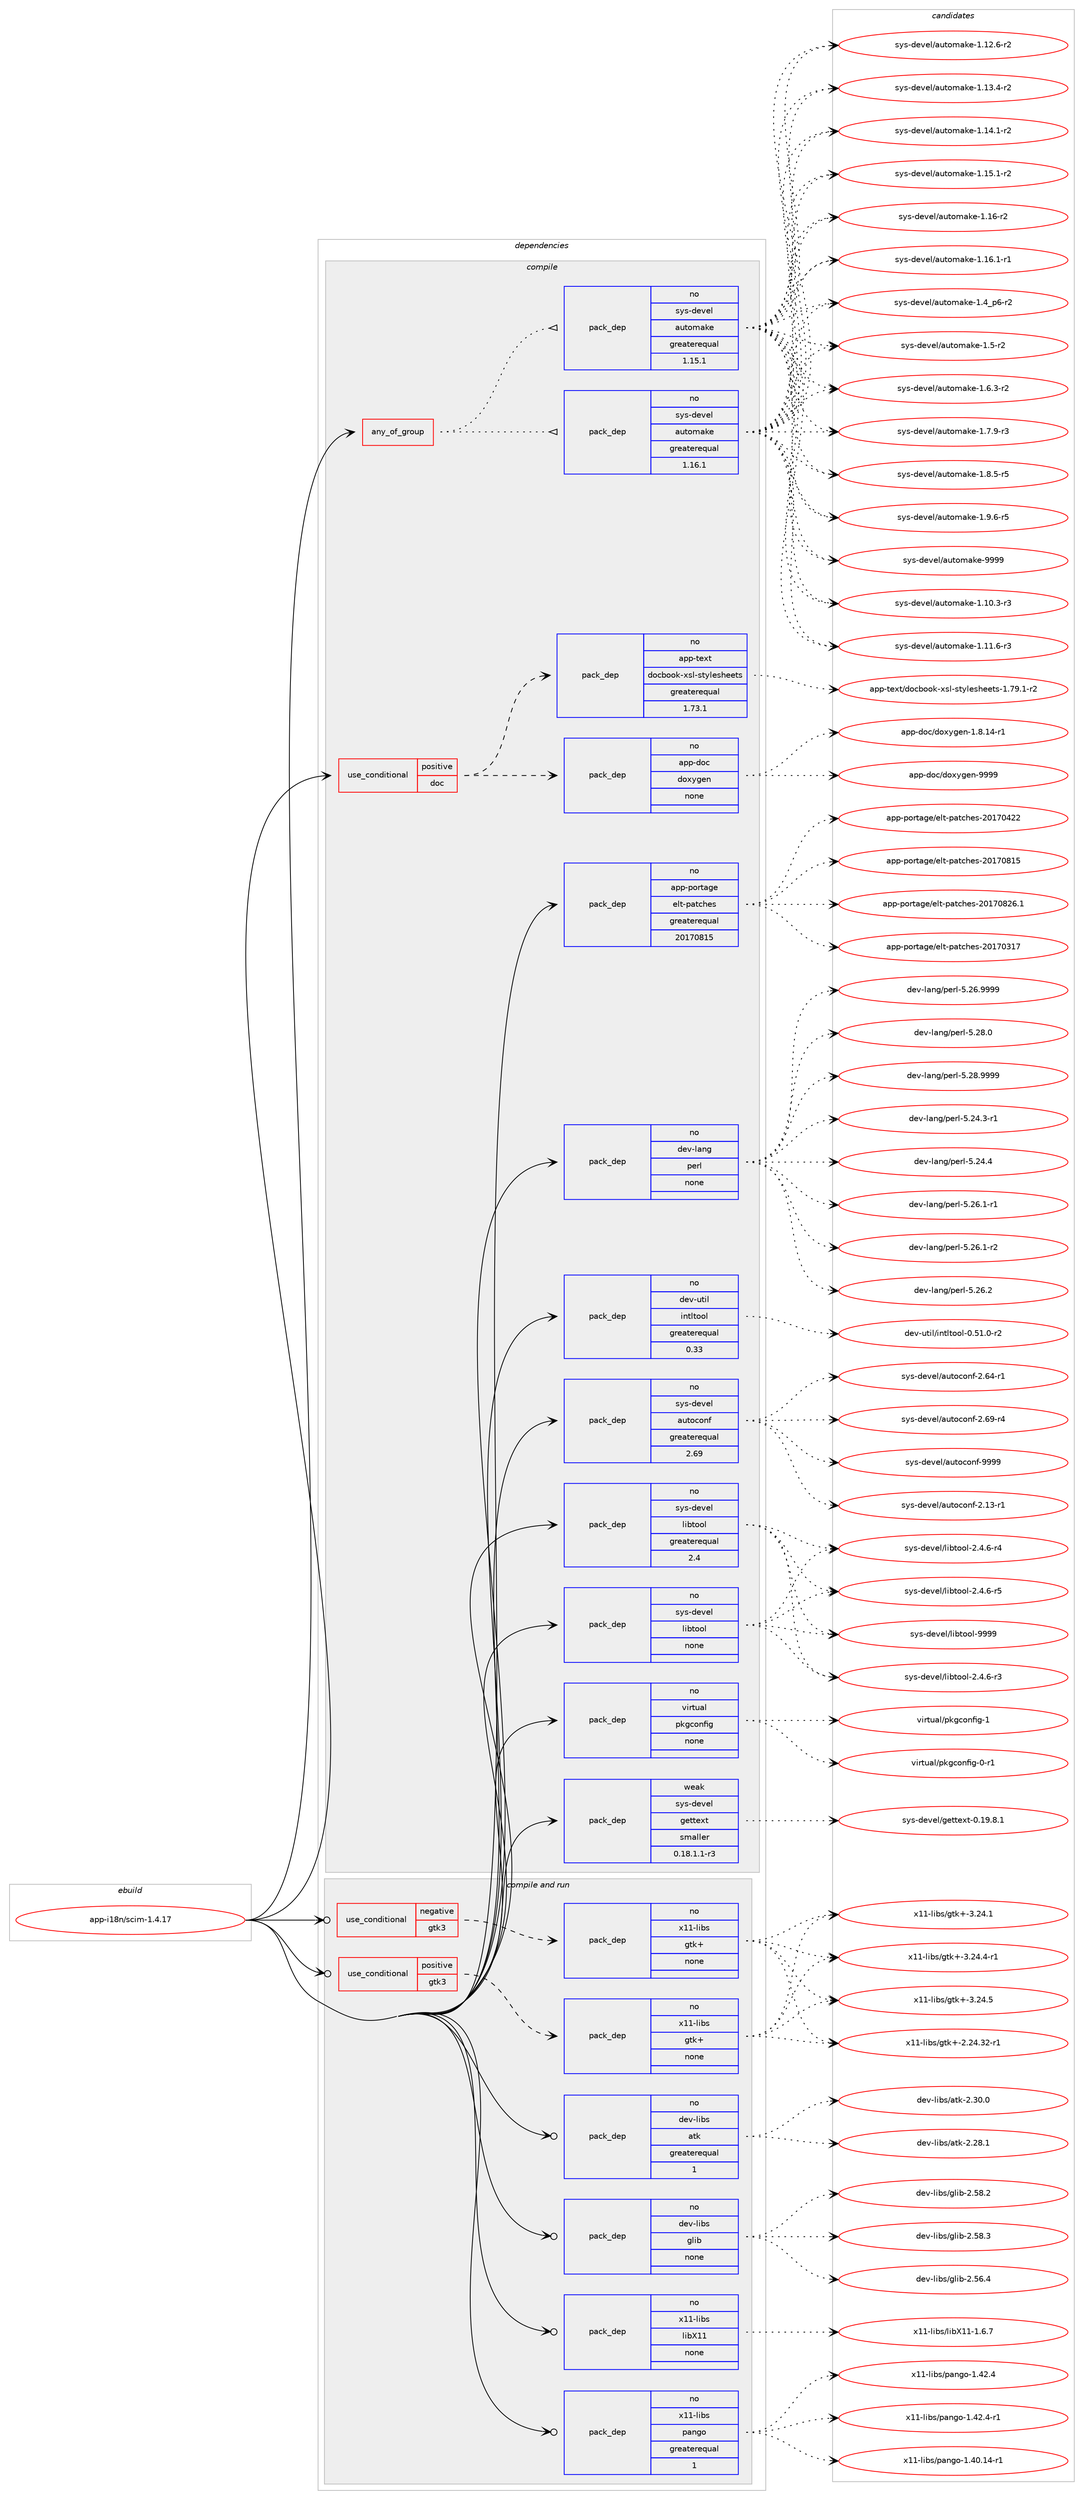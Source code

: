 digraph prolog {

# *************
# Graph options
# *************

newrank=true;
concentrate=true;
compound=true;
graph [rankdir=LR,fontname=Helvetica,fontsize=10,ranksep=1.5];#, ranksep=2.5, nodesep=0.2];
edge  [arrowhead=vee];
node  [fontname=Helvetica,fontsize=10];

# **********
# The ebuild
# **********

subgraph cluster_leftcol {
color=gray;
rank=same;
label=<<i>ebuild</i>>;
id [label="app-i18n/scim-1.4.17", color=red, width=4, href="../app-i18n/scim-1.4.17.svg"];
}

# ****************
# The dependencies
# ****************

subgraph cluster_midcol {
color=gray;
label=<<i>dependencies</i>>;
subgraph cluster_compile {
fillcolor="#eeeeee";
style=filled;
label=<<i>compile</i>>;
subgraph any19595 {
dependency1295898 [label=<<TABLE BORDER="0" CELLBORDER="1" CELLSPACING="0" CELLPADDING="4"><TR><TD CELLPADDING="10">any_of_group</TD></TR></TABLE>>, shape=none, color=red];subgraph pack923039 {
dependency1295899 [label=<<TABLE BORDER="0" CELLBORDER="1" CELLSPACING="0" CELLPADDING="4" WIDTH="220"><TR><TD ROWSPAN="6" CELLPADDING="30">pack_dep</TD></TR><TR><TD WIDTH="110">no</TD></TR><TR><TD>sys-devel</TD></TR><TR><TD>automake</TD></TR><TR><TD>greaterequal</TD></TR><TR><TD>1.16.1</TD></TR></TABLE>>, shape=none, color=blue];
}
dependency1295898:e -> dependency1295899:w [weight=20,style="dotted",arrowhead="oinv"];
subgraph pack923040 {
dependency1295900 [label=<<TABLE BORDER="0" CELLBORDER="1" CELLSPACING="0" CELLPADDING="4" WIDTH="220"><TR><TD ROWSPAN="6" CELLPADDING="30">pack_dep</TD></TR><TR><TD WIDTH="110">no</TD></TR><TR><TD>sys-devel</TD></TR><TR><TD>automake</TD></TR><TR><TD>greaterequal</TD></TR><TR><TD>1.15.1</TD></TR></TABLE>>, shape=none, color=blue];
}
dependency1295898:e -> dependency1295900:w [weight=20,style="dotted",arrowhead="oinv"];
}
id:e -> dependency1295898:w [weight=20,style="solid",arrowhead="vee"];
subgraph cond352726 {
dependency1295901 [label=<<TABLE BORDER="0" CELLBORDER="1" CELLSPACING="0" CELLPADDING="4"><TR><TD ROWSPAN="3" CELLPADDING="10">use_conditional</TD></TR><TR><TD>positive</TD></TR><TR><TD>doc</TD></TR></TABLE>>, shape=none, color=red];
subgraph pack923041 {
dependency1295902 [label=<<TABLE BORDER="0" CELLBORDER="1" CELLSPACING="0" CELLPADDING="4" WIDTH="220"><TR><TD ROWSPAN="6" CELLPADDING="30">pack_dep</TD></TR><TR><TD WIDTH="110">no</TD></TR><TR><TD>app-doc</TD></TR><TR><TD>doxygen</TD></TR><TR><TD>none</TD></TR><TR><TD></TD></TR></TABLE>>, shape=none, color=blue];
}
dependency1295901:e -> dependency1295902:w [weight=20,style="dashed",arrowhead="vee"];
subgraph pack923042 {
dependency1295903 [label=<<TABLE BORDER="0" CELLBORDER="1" CELLSPACING="0" CELLPADDING="4" WIDTH="220"><TR><TD ROWSPAN="6" CELLPADDING="30">pack_dep</TD></TR><TR><TD WIDTH="110">no</TD></TR><TR><TD>app-text</TD></TR><TR><TD>docbook-xsl-stylesheets</TD></TR><TR><TD>greaterequal</TD></TR><TR><TD>1.73.1</TD></TR></TABLE>>, shape=none, color=blue];
}
dependency1295901:e -> dependency1295903:w [weight=20,style="dashed",arrowhead="vee"];
}
id:e -> dependency1295901:w [weight=20,style="solid",arrowhead="vee"];
subgraph pack923043 {
dependency1295904 [label=<<TABLE BORDER="0" CELLBORDER="1" CELLSPACING="0" CELLPADDING="4" WIDTH="220"><TR><TD ROWSPAN="6" CELLPADDING="30">pack_dep</TD></TR><TR><TD WIDTH="110">no</TD></TR><TR><TD>app-portage</TD></TR><TR><TD>elt-patches</TD></TR><TR><TD>greaterequal</TD></TR><TR><TD>20170815</TD></TR></TABLE>>, shape=none, color=blue];
}
id:e -> dependency1295904:w [weight=20,style="solid",arrowhead="vee"];
subgraph pack923044 {
dependency1295905 [label=<<TABLE BORDER="0" CELLBORDER="1" CELLSPACING="0" CELLPADDING="4" WIDTH="220"><TR><TD ROWSPAN="6" CELLPADDING="30">pack_dep</TD></TR><TR><TD WIDTH="110">no</TD></TR><TR><TD>dev-lang</TD></TR><TR><TD>perl</TD></TR><TR><TD>none</TD></TR><TR><TD></TD></TR></TABLE>>, shape=none, color=blue];
}
id:e -> dependency1295905:w [weight=20,style="solid",arrowhead="vee"];
subgraph pack923045 {
dependency1295906 [label=<<TABLE BORDER="0" CELLBORDER="1" CELLSPACING="0" CELLPADDING="4" WIDTH="220"><TR><TD ROWSPAN="6" CELLPADDING="30">pack_dep</TD></TR><TR><TD WIDTH="110">no</TD></TR><TR><TD>dev-util</TD></TR><TR><TD>intltool</TD></TR><TR><TD>greaterequal</TD></TR><TR><TD>0.33</TD></TR></TABLE>>, shape=none, color=blue];
}
id:e -> dependency1295906:w [weight=20,style="solid",arrowhead="vee"];
subgraph pack923046 {
dependency1295907 [label=<<TABLE BORDER="0" CELLBORDER="1" CELLSPACING="0" CELLPADDING="4" WIDTH="220"><TR><TD ROWSPAN="6" CELLPADDING="30">pack_dep</TD></TR><TR><TD WIDTH="110">no</TD></TR><TR><TD>sys-devel</TD></TR><TR><TD>autoconf</TD></TR><TR><TD>greaterequal</TD></TR><TR><TD>2.69</TD></TR></TABLE>>, shape=none, color=blue];
}
id:e -> dependency1295907:w [weight=20,style="solid",arrowhead="vee"];
subgraph pack923047 {
dependency1295908 [label=<<TABLE BORDER="0" CELLBORDER="1" CELLSPACING="0" CELLPADDING="4" WIDTH="220"><TR><TD ROWSPAN="6" CELLPADDING="30">pack_dep</TD></TR><TR><TD WIDTH="110">no</TD></TR><TR><TD>sys-devel</TD></TR><TR><TD>libtool</TD></TR><TR><TD>greaterequal</TD></TR><TR><TD>2.4</TD></TR></TABLE>>, shape=none, color=blue];
}
id:e -> dependency1295908:w [weight=20,style="solid",arrowhead="vee"];
subgraph pack923048 {
dependency1295909 [label=<<TABLE BORDER="0" CELLBORDER="1" CELLSPACING="0" CELLPADDING="4" WIDTH="220"><TR><TD ROWSPAN="6" CELLPADDING="30">pack_dep</TD></TR><TR><TD WIDTH="110">no</TD></TR><TR><TD>sys-devel</TD></TR><TR><TD>libtool</TD></TR><TR><TD>none</TD></TR><TR><TD></TD></TR></TABLE>>, shape=none, color=blue];
}
id:e -> dependency1295909:w [weight=20,style="solid",arrowhead="vee"];
subgraph pack923049 {
dependency1295910 [label=<<TABLE BORDER="0" CELLBORDER="1" CELLSPACING="0" CELLPADDING="4" WIDTH="220"><TR><TD ROWSPAN="6" CELLPADDING="30">pack_dep</TD></TR><TR><TD WIDTH="110">no</TD></TR><TR><TD>virtual</TD></TR><TR><TD>pkgconfig</TD></TR><TR><TD>none</TD></TR><TR><TD></TD></TR></TABLE>>, shape=none, color=blue];
}
id:e -> dependency1295910:w [weight=20,style="solid",arrowhead="vee"];
subgraph pack923050 {
dependency1295911 [label=<<TABLE BORDER="0" CELLBORDER="1" CELLSPACING="0" CELLPADDING="4" WIDTH="220"><TR><TD ROWSPAN="6" CELLPADDING="30">pack_dep</TD></TR><TR><TD WIDTH="110">weak</TD></TR><TR><TD>sys-devel</TD></TR><TR><TD>gettext</TD></TR><TR><TD>smaller</TD></TR><TR><TD>0.18.1.1-r3</TD></TR></TABLE>>, shape=none, color=blue];
}
id:e -> dependency1295911:w [weight=20,style="solid",arrowhead="vee"];
}
subgraph cluster_compileandrun {
fillcolor="#eeeeee";
style=filled;
label=<<i>compile and run</i>>;
subgraph cond352727 {
dependency1295912 [label=<<TABLE BORDER="0" CELLBORDER="1" CELLSPACING="0" CELLPADDING="4"><TR><TD ROWSPAN="3" CELLPADDING="10">use_conditional</TD></TR><TR><TD>negative</TD></TR><TR><TD>gtk3</TD></TR></TABLE>>, shape=none, color=red];
subgraph pack923051 {
dependency1295913 [label=<<TABLE BORDER="0" CELLBORDER="1" CELLSPACING="0" CELLPADDING="4" WIDTH="220"><TR><TD ROWSPAN="6" CELLPADDING="30">pack_dep</TD></TR><TR><TD WIDTH="110">no</TD></TR><TR><TD>x11-libs</TD></TR><TR><TD>gtk+</TD></TR><TR><TD>none</TD></TR><TR><TD></TD></TR></TABLE>>, shape=none, color=blue];
}
dependency1295912:e -> dependency1295913:w [weight=20,style="dashed",arrowhead="vee"];
}
id:e -> dependency1295912:w [weight=20,style="solid",arrowhead="odotvee"];
subgraph cond352728 {
dependency1295914 [label=<<TABLE BORDER="0" CELLBORDER="1" CELLSPACING="0" CELLPADDING="4"><TR><TD ROWSPAN="3" CELLPADDING="10">use_conditional</TD></TR><TR><TD>positive</TD></TR><TR><TD>gtk3</TD></TR></TABLE>>, shape=none, color=red];
subgraph pack923052 {
dependency1295915 [label=<<TABLE BORDER="0" CELLBORDER="1" CELLSPACING="0" CELLPADDING="4" WIDTH="220"><TR><TD ROWSPAN="6" CELLPADDING="30">pack_dep</TD></TR><TR><TD WIDTH="110">no</TD></TR><TR><TD>x11-libs</TD></TR><TR><TD>gtk+</TD></TR><TR><TD>none</TD></TR><TR><TD></TD></TR></TABLE>>, shape=none, color=blue];
}
dependency1295914:e -> dependency1295915:w [weight=20,style="dashed",arrowhead="vee"];
}
id:e -> dependency1295914:w [weight=20,style="solid",arrowhead="odotvee"];
subgraph pack923053 {
dependency1295916 [label=<<TABLE BORDER="0" CELLBORDER="1" CELLSPACING="0" CELLPADDING="4" WIDTH="220"><TR><TD ROWSPAN="6" CELLPADDING="30">pack_dep</TD></TR><TR><TD WIDTH="110">no</TD></TR><TR><TD>dev-libs</TD></TR><TR><TD>atk</TD></TR><TR><TD>greaterequal</TD></TR><TR><TD>1</TD></TR></TABLE>>, shape=none, color=blue];
}
id:e -> dependency1295916:w [weight=20,style="solid",arrowhead="odotvee"];
subgraph pack923054 {
dependency1295917 [label=<<TABLE BORDER="0" CELLBORDER="1" CELLSPACING="0" CELLPADDING="4" WIDTH="220"><TR><TD ROWSPAN="6" CELLPADDING="30">pack_dep</TD></TR><TR><TD WIDTH="110">no</TD></TR><TR><TD>dev-libs</TD></TR><TR><TD>glib</TD></TR><TR><TD>none</TD></TR><TR><TD></TD></TR></TABLE>>, shape=none, color=blue];
}
id:e -> dependency1295917:w [weight=20,style="solid",arrowhead="odotvee"];
subgraph pack923055 {
dependency1295918 [label=<<TABLE BORDER="0" CELLBORDER="1" CELLSPACING="0" CELLPADDING="4" WIDTH="220"><TR><TD ROWSPAN="6" CELLPADDING="30">pack_dep</TD></TR><TR><TD WIDTH="110">no</TD></TR><TR><TD>x11-libs</TD></TR><TR><TD>libX11</TD></TR><TR><TD>none</TD></TR><TR><TD></TD></TR></TABLE>>, shape=none, color=blue];
}
id:e -> dependency1295918:w [weight=20,style="solid",arrowhead="odotvee"];
subgraph pack923056 {
dependency1295919 [label=<<TABLE BORDER="0" CELLBORDER="1" CELLSPACING="0" CELLPADDING="4" WIDTH="220"><TR><TD ROWSPAN="6" CELLPADDING="30">pack_dep</TD></TR><TR><TD WIDTH="110">no</TD></TR><TR><TD>x11-libs</TD></TR><TR><TD>pango</TD></TR><TR><TD>greaterequal</TD></TR><TR><TD>1</TD></TR></TABLE>>, shape=none, color=blue];
}
id:e -> dependency1295919:w [weight=20,style="solid",arrowhead="odotvee"];
}
subgraph cluster_run {
fillcolor="#eeeeee";
style=filled;
label=<<i>run</i>>;
}
}

# **************
# The candidates
# **************

subgraph cluster_choices {
rank=same;
color=gray;
label=<<i>candidates</i>>;

subgraph choice923039 {
color=black;
nodesep=1;
choice11512111545100101118101108479711711611110997107101454946494846514511451 [label="sys-devel/automake-1.10.3-r3", color=red, width=4,href="../sys-devel/automake-1.10.3-r3.svg"];
choice11512111545100101118101108479711711611110997107101454946494946544511451 [label="sys-devel/automake-1.11.6-r3", color=red, width=4,href="../sys-devel/automake-1.11.6-r3.svg"];
choice11512111545100101118101108479711711611110997107101454946495046544511450 [label="sys-devel/automake-1.12.6-r2", color=red, width=4,href="../sys-devel/automake-1.12.6-r2.svg"];
choice11512111545100101118101108479711711611110997107101454946495146524511450 [label="sys-devel/automake-1.13.4-r2", color=red, width=4,href="../sys-devel/automake-1.13.4-r2.svg"];
choice11512111545100101118101108479711711611110997107101454946495246494511450 [label="sys-devel/automake-1.14.1-r2", color=red, width=4,href="../sys-devel/automake-1.14.1-r2.svg"];
choice11512111545100101118101108479711711611110997107101454946495346494511450 [label="sys-devel/automake-1.15.1-r2", color=red, width=4,href="../sys-devel/automake-1.15.1-r2.svg"];
choice1151211154510010111810110847971171161111099710710145494649544511450 [label="sys-devel/automake-1.16-r2", color=red, width=4,href="../sys-devel/automake-1.16-r2.svg"];
choice11512111545100101118101108479711711611110997107101454946495446494511449 [label="sys-devel/automake-1.16.1-r1", color=red, width=4,href="../sys-devel/automake-1.16.1-r1.svg"];
choice115121115451001011181011084797117116111109971071014549465295112544511450 [label="sys-devel/automake-1.4_p6-r2", color=red, width=4,href="../sys-devel/automake-1.4_p6-r2.svg"];
choice11512111545100101118101108479711711611110997107101454946534511450 [label="sys-devel/automake-1.5-r2", color=red, width=4,href="../sys-devel/automake-1.5-r2.svg"];
choice115121115451001011181011084797117116111109971071014549465446514511450 [label="sys-devel/automake-1.6.3-r2", color=red, width=4,href="../sys-devel/automake-1.6.3-r2.svg"];
choice115121115451001011181011084797117116111109971071014549465546574511451 [label="sys-devel/automake-1.7.9-r3", color=red, width=4,href="../sys-devel/automake-1.7.9-r3.svg"];
choice115121115451001011181011084797117116111109971071014549465646534511453 [label="sys-devel/automake-1.8.5-r5", color=red, width=4,href="../sys-devel/automake-1.8.5-r5.svg"];
choice115121115451001011181011084797117116111109971071014549465746544511453 [label="sys-devel/automake-1.9.6-r5", color=red, width=4,href="../sys-devel/automake-1.9.6-r5.svg"];
choice115121115451001011181011084797117116111109971071014557575757 [label="sys-devel/automake-9999", color=red, width=4,href="../sys-devel/automake-9999.svg"];
dependency1295899:e -> choice11512111545100101118101108479711711611110997107101454946494846514511451:w [style=dotted,weight="100"];
dependency1295899:e -> choice11512111545100101118101108479711711611110997107101454946494946544511451:w [style=dotted,weight="100"];
dependency1295899:e -> choice11512111545100101118101108479711711611110997107101454946495046544511450:w [style=dotted,weight="100"];
dependency1295899:e -> choice11512111545100101118101108479711711611110997107101454946495146524511450:w [style=dotted,weight="100"];
dependency1295899:e -> choice11512111545100101118101108479711711611110997107101454946495246494511450:w [style=dotted,weight="100"];
dependency1295899:e -> choice11512111545100101118101108479711711611110997107101454946495346494511450:w [style=dotted,weight="100"];
dependency1295899:e -> choice1151211154510010111810110847971171161111099710710145494649544511450:w [style=dotted,weight="100"];
dependency1295899:e -> choice11512111545100101118101108479711711611110997107101454946495446494511449:w [style=dotted,weight="100"];
dependency1295899:e -> choice115121115451001011181011084797117116111109971071014549465295112544511450:w [style=dotted,weight="100"];
dependency1295899:e -> choice11512111545100101118101108479711711611110997107101454946534511450:w [style=dotted,weight="100"];
dependency1295899:e -> choice115121115451001011181011084797117116111109971071014549465446514511450:w [style=dotted,weight="100"];
dependency1295899:e -> choice115121115451001011181011084797117116111109971071014549465546574511451:w [style=dotted,weight="100"];
dependency1295899:e -> choice115121115451001011181011084797117116111109971071014549465646534511453:w [style=dotted,weight="100"];
dependency1295899:e -> choice115121115451001011181011084797117116111109971071014549465746544511453:w [style=dotted,weight="100"];
dependency1295899:e -> choice115121115451001011181011084797117116111109971071014557575757:w [style=dotted,weight="100"];
}
subgraph choice923040 {
color=black;
nodesep=1;
choice11512111545100101118101108479711711611110997107101454946494846514511451 [label="sys-devel/automake-1.10.3-r3", color=red, width=4,href="../sys-devel/automake-1.10.3-r3.svg"];
choice11512111545100101118101108479711711611110997107101454946494946544511451 [label="sys-devel/automake-1.11.6-r3", color=red, width=4,href="../sys-devel/automake-1.11.6-r3.svg"];
choice11512111545100101118101108479711711611110997107101454946495046544511450 [label="sys-devel/automake-1.12.6-r2", color=red, width=4,href="../sys-devel/automake-1.12.6-r2.svg"];
choice11512111545100101118101108479711711611110997107101454946495146524511450 [label="sys-devel/automake-1.13.4-r2", color=red, width=4,href="../sys-devel/automake-1.13.4-r2.svg"];
choice11512111545100101118101108479711711611110997107101454946495246494511450 [label="sys-devel/automake-1.14.1-r2", color=red, width=4,href="../sys-devel/automake-1.14.1-r2.svg"];
choice11512111545100101118101108479711711611110997107101454946495346494511450 [label="sys-devel/automake-1.15.1-r2", color=red, width=4,href="../sys-devel/automake-1.15.1-r2.svg"];
choice1151211154510010111810110847971171161111099710710145494649544511450 [label="sys-devel/automake-1.16-r2", color=red, width=4,href="../sys-devel/automake-1.16-r2.svg"];
choice11512111545100101118101108479711711611110997107101454946495446494511449 [label="sys-devel/automake-1.16.1-r1", color=red, width=4,href="../sys-devel/automake-1.16.1-r1.svg"];
choice115121115451001011181011084797117116111109971071014549465295112544511450 [label="sys-devel/automake-1.4_p6-r2", color=red, width=4,href="../sys-devel/automake-1.4_p6-r2.svg"];
choice11512111545100101118101108479711711611110997107101454946534511450 [label="sys-devel/automake-1.5-r2", color=red, width=4,href="../sys-devel/automake-1.5-r2.svg"];
choice115121115451001011181011084797117116111109971071014549465446514511450 [label="sys-devel/automake-1.6.3-r2", color=red, width=4,href="../sys-devel/automake-1.6.3-r2.svg"];
choice115121115451001011181011084797117116111109971071014549465546574511451 [label="sys-devel/automake-1.7.9-r3", color=red, width=4,href="../sys-devel/automake-1.7.9-r3.svg"];
choice115121115451001011181011084797117116111109971071014549465646534511453 [label="sys-devel/automake-1.8.5-r5", color=red, width=4,href="../sys-devel/automake-1.8.5-r5.svg"];
choice115121115451001011181011084797117116111109971071014549465746544511453 [label="sys-devel/automake-1.9.6-r5", color=red, width=4,href="../sys-devel/automake-1.9.6-r5.svg"];
choice115121115451001011181011084797117116111109971071014557575757 [label="sys-devel/automake-9999", color=red, width=4,href="../sys-devel/automake-9999.svg"];
dependency1295900:e -> choice11512111545100101118101108479711711611110997107101454946494846514511451:w [style=dotted,weight="100"];
dependency1295900:e -> choice11512111545100101118101108479711711611110997107101454946494946544511451:w [style=dotted,weight="100"];
dependency1295900:e -> choice11512111545100101118101108479711711611110997107101454946495046544511450:w [style=dotted,weight="100"];
dependency1295900:e -> choice11512111545100101118101108479711711611110997107101454946495146524511450:w [style=dotted,weight="100"];
dependency1295900:e -> choice11512111545100101118101108479711711611110997107101454946495246494511450:w [style=dotted,weight="100"];
dependency1295900:e -> choice11512111545100101118101108479711711611110997107101454946495346494511450:w [style=dotted,weight="100"];
dependency1295900:e -> choice1151211154510010111810110847971171161111099710710145494649544511450:w [style=dotted,weight="100"];
dependency1295900:e -> choice11512111545100101118101108479711711611110997107101454946495446494511449:w [style=dotted,weight="100"];
dependency1295900:e -> choice115121115451001011181011084797117116111109971071014549465295112544511450:w [style=dotted,weight="100"];
dependency1295900:e -> choice11512111545100101118101108479711711611110997107101454946534511450:w [style=dotted,weight="100"];
dependency1295900:e -> choice115121115451001011181011084797117116111109971071014549465446514511450:w [style=dotted,weight="100"];
dependency1295900:e -> choice115121115451001011181011084797117116111109971071014549465546574511451:w [style=dotted,weight="100"];
dependency1295900:e -> choice115121115451001011181011084797117116111109971071014549465646534511453:w [style=dotted,weight="100"];
dependency1295900:e -> choice115121115451001011181011084797117116111109971071014549465746544511453:w [style=dotted,weight="100"];
dependency1295900:e -> choice115121115451001011181011084797117116111109971071014557575757:w [style=dotted,weight="100"];
}
subgraph choice923041 {
color=black;
nodesep=1;
choice97112112451001119947100111120121103101110454946564649524511449 [label="app-doc/doxygen-1.8.14-r1", color=red, width=4,href="../app-doc/doxygen-1.8.14-r1.svg"];
choice971121124510011199471001111201211031011104557575757 [label="app-doc/doxygen-9999", color=red, width=4,href="../app-doc/doxygen-9999.svg"];
dependency1295902:e -> choice97112112451001119947100111120121103101110454946564649524511449:w [style=dotted,weight="100"];
dependency1295902:e -> choice971121124510011199471001111201211031011104557575757:w [style=dotted,weight="100"];
}
subgraph choice923042 {
color=black;
nodesep=1;
choice97112112451161011201164710011199981111111074512011510845115116121108101115104101101116115454946555746494511450 [label="app-text/docbook-xsl-stylesheets-1.79.1-r2", color=red, width=4,href="../app-text/docbook-xsl-stylesheets-1.79.1-r2.svg"];
dependency1295903:e -> choice97112112451161011201164710011199981111111074512011510845115116121108101115104101101116115454946555746494511450:w [style=dotted,weight="100"];
}
subgraph choice923043 {
color=black;
nodesep=1;
choice97112112451121111141169710310147101108116451129711699104101115455048495548514955 [label="app-portage/elt-patches-20170317", color=red, width=4,href="../app-portage/elt-patches-20170317.svg"];
choice97112112451121111141169710310147101108116451129711699104101115455048495548525050 [label="app-portage/elt-patches-20170422", color=red, width=4,href="../app-portage/elt-patches-20170422.svg"];
choice97112112451121111141169710310147101108116451129711699104101115455048495548564953 [label="app-portage/elt-patches-20170815", color=red, width=4,href="../app-portage/elt-patches-20170815.svg"];
choice971121124511211111411697103101471011081164511297116991041011154550484955485650544649 [label="app-portage/elt-patches-20170826.1", color=red, width=4,href="../app-portage/elt-patches-20170826.1.svg"];
dependency1295904:e -> choice97112112451121111141169710310147101108116451129711699104101115455048495548514955:w [style=dotted,weight="100"];
dependency1295904:e -> choice97112112451121111141169710310147101108116451129711699104101115455048495548525050:w [style=dotted,weight="100"];
dependency1295904:e -> choice97112112451121111141169710310147101108116451129711699104101115455048495548564953:w [style=dotted,weight="100"];
dependency1295904:e -> choice971121124511211111411697103101471011081164511297116991041011154550484955485650544649:w [style=dotted,weight="100"];
}
subgraph choice923044 {
color=black;
nodesep=1;
choice100101118451089711010347112101114108455346505246514511449 [label="dev-lang/perl-5.24.3-r1", color=red, width=4,href="../dev-lang/perl-5.24.3-r1.svg"];
choice10010111845108971101034711210111410845534650524652 [label="dev-lang/perl-5.24.4", color=red, width=4,href="../dev-lang/perl-5.24.4.svg"];
choice100101118451089711010347112101114108455346505446494511449 [label="dev-lang/perl-5.26.1-r1", color=red, width=4,href="../dev-lang/perl-5.26.1-r1.svg"];
choice100101118451089711010347112101114108455346505446494511450 [label="dev-lang/perl-5.26.1-r2", color=red, width=4,href="../dev-lang/perl-5.26.1-r2.svg"];
choice10010111845108971101034711210111410845534650544650 [label="dev-lang/perl-5.26.2", color=red, width=4,href="../dev-lang/perl-5.26.2.svg"];
choice10010111845108971101034711210111410845534650544657575757 [label="dev-lang/perl-5.26.9999", color=red, width=4,href="../dev-lang/perl-5.26.9999.svg"];
choice10010111845108971101034711210111410845534650564648 [label="dev-lang/perl-5.28.0", color=red, width=4,href="../dev-lang/perl-5.28.0.svg"];
choice10010111845108971101034711210111410845534650564657575757 [label="dev-lang/perl-5.28.9999", color=red, width=4,href="../dev-lang/perl-5.28.9999.svg"];
dependency1295905:e -> choice100101118451089711010347112101114108455346505246514511449:w [style=dotted,weight="100"];
dependency1295905:e -> choice10010111845108971101034711210111410845534650524652:w [style=dotted,weight="100"];
dependency1295905:e -> choice100101118451089711010347112101114108455346505446494511449:w [style=dotted,weight="100"];
dependency1295905:e -> choice100101118451089711010347112101114108455346505446494511450:w [style=dotted,weight="100"];
dependency1295905:e -> choice10010111845108971101034711210111410845534650544650:w [style=dotted,weight="100"];
dependency1295905:e -> choice10010111845108971101034711210111410845534650544657575757:w [style=dotted,weight="100"];
dependency1295905:e -> choice10010111845108971101034711210111410845534650564648:w [style=dotted,weight="100"];
dependency1295905:e -> choice10010111845108971101034711210111410845534650564657575757:w [style=dotted,weight="100"];
}
subgraph choice923045 {
color=black;
nodesep=1;
choice1001011184511711610510847105110116108116111111108454846534946484511450 [label="dev-util/intltool-0.51.0-r2", color=red, width=4,href="../dev-util/intltool-0.51.0-r2.svg"];
dependency1295906:e -> choice1001011184511711610510847105110116108116111111108454846534946484511450:w [style=dotted,weight="100"];
}
subgraph choice923046 {
color=black;
nodesep=1;
choice1151211154510010111810110847971171161119911111010245504649514511449 [label="sys-devel/autoconf-2.13-r1", color=red, width=4,href="../sys-devel/autoconf-2.13-r1.svg"];
choice1151211154510010111810110847971171161119911111010245504654524511449 [label="sys-devel/autoconf-2.64-r1", color=red, width=4,href="../sys-devel/autoconf-2.64-r1.svg"];
choice1151211154510010111810110847971171161119911111010245504654574511452 [label="sys-devel/autoconf-2.69-r4", color=red, width=4,href="../sys-devel/autoconf-2.69-r4.svg"];
choice115121115451001011181011084797117116111991111101024557575757 [label="sys-devel/autoconf-9999", color=red, width=4,href="../sys-devel/autoconf-9999.svg"];
dependency1295907:e -> choice1151211154510010111810110847971171161119911111010245504649514511449:w [style=dotted,weight="100"];
dependency1295907:e -> choice1151211154510010111810110847971171161119911111010245504654524511449:w [style=dotted,weight="100"];
dependency1295907:e -> choice1151211154510010111810110847971171161119911111010245504654574511452:w [style=dotted,weight="100"];
dependency1295907:e -> choice115121115451001011181011084797117116111991111101024557575757:w [style=dotted,weight="100"];
}
subgraph choice923047 {
color=black;
nodesep=1;
choice1151211154510010111810110847108105981161111111084550465246544511451 [label="sys-devel/libtool-2.4.6-r3", color=red, width=4,href="../sys-devel/libtool-2.4.6-r3.svg"];
choice1151211154510010111810110847108105981161111111084550465246544511452 [label="sys-devel/libtool-2.4.6-r4", color=red, width=4,href="../sys-devel/libtool-2.4.6-r4.svg"];
choice1151211154510010111810110847108105981161111111084550465246544511453 [label="sys-devel/libtool-2.4.6-r5", color=red, width=4,href="../sys-devel/libtool-2.4.6-r5.svg"];
choice1151211154510010111810110847108105981161111111084557575757 [label="sys-devel/libtool-9999", color=red, width=4,href="../sys-devel/libtool-9999.svg"];
dependency1295908:e -> choice1151211154510010111810110847108105981161111111084550465246544511451:w [style=dotted,weight="100"];
dependency1295908:e -> choice1151211154510010111810110847108105981161111111084550465246544511452:w [style=dotted,weight="100"];
dependency1295908:e -> choice1151211154510010111810110847108105981161111111084550465246544511453:w [style=dotted,weight="100"];
dependency1295908:e -> choice1151211154510010111810110847108105981161111111084557575757:w [style=dotted,weight="100"];
}
subgraph choice923048 {
color=black;
nodesep=1;
choice1151211154510010111810110847108105981161111111084550465246544511451 [label="sys-devel/libtool-2.4.6-r3", color=red, width=4,href="../sys-devel/libtool-2.4.6-r3.svg"];
choice1151211154510010111810110847108105981161111111084550465246544511452 [label="sys-devel/libtool-2.4.6-r4", color=red, width=4,href="../sys-devel/libtool-2.4.6-r4.svg"];
choice1151211154510010111810110847108105981161111111084550465246544511453 [label="sys-devel/libtool-2.4.6-r5", color=red, width=4,href="../sys-devel/libtool-2.4.6-r5.svg"];
choice1151211154510010111810110847108105981161111111084557575757 [label="sys-devel/libtool-9999", color=red, width=4,href="../sys-devel/libtool-9999.svg"];
dependency1295909:e -> choice1151211154510010111810110847108105981161111111084550465246544511451:w [style=dotted,weight="100"];
dependency1295909:e -> choice1151211154510010111810110847108105981161111111084550465246544511452:w [style=dotted,weight="100"];
dependency1295909:e -> choice1151211154510010111810110847108105981161111111084550465246544511453:w [style=dotted,weight="100"];
dependency1295909:e -> choice1151211154510010111810110847108105981161111111084557575757:w [style=dotted,weight="100"];
}
subgraph choice923049 {
color=black;
nodesep=1;
choice11810511411611797108471121071039911111010210510345484511449 [label="virtual/pkgconfig-0-r1", color=red, width=4,href="../virtual/pkgconfig-0-r1.svg"];
choice1181051141161179710847112107103991111101021051034549 [label="virtual/pkgconfig-1", color=red, width=4,href="../virtual/pkgconfig-1.svg"];
dependency1295910:e -> choice11810511411611797108471121071039911111010210510345484511449:w [style=dotted,weight="100"];
dependency1295910:e -> choice1181051141161179710847112107103991111101021051034549:w [style=dotted,weight="100"];
}
subgraph choice923050 {
color=black;
nodesep=1;
choice1151211154510010111810110847103101116116101120116454846495746564649 [label="sys-devel/gettext-0.19.8.1", color=red, width=4,href="../sys-devel/gettext-0.19.8.1.svg"];
dependency1295911:e -> choice1151211154510010111810110847103101116116101120116454846495746564649:w [style=dotted,weight="100"];
}
subgraph choice923051 {
color=black;
nodesep=1;
choice12049494510810598115471031161074345504650524651504511449 [label="x11-libs/gtk+-2.24.32-r1", color=red, width=4,href="../x11-libs/gtk+-2.24.32-r1.svg"];
choice12049494510810598115471031161074345514650524649 [label="x11-libs/gtk+-3.24.1", color=red, width=4,href="../x11-libs/gtk+-3.24.1.svg"];
choice120494945108105981154710311610743455146505246524511449 [label="x11-libs/gtk+-3.24.4-r1", color=red, width=4,href="../x11-libs/gtk+-3.24.4-r1.svg"];
choice12049494510810598115471031161074345514650524653 [label="x11-libs/gtk+-3.24.5", color=red, width=4,href="../x11-libs/gtk+-3.24.5.svg"];
dependency1295913:e -> choice12049494510810598115471031161074345504650524651504511449:w [style=dotted,weight="100"];
dependency1295913:e -> choice12049494510810598115471031161074345514650524649:w [style=dotted,weight="100"];
dependency1295913:e -> choice120494945108105981154710311610743455146505246524511449:w [style=dotted,weight="100"];
dependency1295913:e -> choice12049494510810598115471031161074345514650524653:w [style=dotted,weight="100"];
}
subgraph choice923052 {
color=black;
nodesep=1;
choice12049494510810598115471031161074345504650524651504511449 [label="x11-libs/gtk+-2.24.32-r1", color=red, width=4,href="../x11-libs/gtk+-2.24.32-r1.svg"];
choice12049494510810598115471031161074345514650524649 [label="x11-libs/gtk+-3.24.1", color=red, width=4,href="../x11-libs/gtk+-3.24.1.svg"];
choice120494945108105981154710311610743455146505246524511449 [label="x11-libs/gtk+-3.24.4-r1", color=red, width=4,href="../x11-libs/gtk+-3.24.4-r1.svg"];
choice12049494510810598115471031161074345514650524653 [label="x11-libs/gtk+-3.24.5", color=red, width=4,href="../x11-libs/gtk+-3.24.5.svg"];
dependency1295915:e -> choice12049494510810598115471031161074345504650524651504511449:w [style=dotted,weight="100"];
dependency1295915:e -> choice12049494510810598115471031161074345514650524649:w [style=dotted,weight="100"];
dependency1295915:e -> choice120494945108105981154710311610743455146505246524511449:w [style=dotted,weight="100"];
dependency1295915:e -> choice12049494510810598115471031161074345514650524653:w [style=dotted,weight="100"];
}
subgraph choice923053 {
color=black;
nodesep=1;
choice1001011184510810598115479711610745504650564649 [label="dev-libs/atk-2.28.1", color=red, width=4,href="../dev-libs/atk-2.28.1.svg"];
choice1001011184510810598115479711610745504651484648 [label="dev-libs/atk-2.30.0", color=red, width=4,href="../dev-libs/atk-2.30.0.svg"];
dependency1295916:e -> choice1001011184510810598115479711610745504650564649:w [style=dotted,weight="100"];
dependency1295916:e -> choice1001011184510810598115479711610745504651484648:w [style=dotted,weight="100"];
}
subgraph choice923054 {
color=black;
nodesep=1;
choice1001011184510810598115471031081059845504653544652 [label="dev-libs/glib-2.56.4", color=red, width=4,href="../dev-libs/glib-2.56.4.svg"];
choice1001011184510810598115471031081059845504653564650 [label="dev-libs/glib-2.58.2", color=red, width=4,href="../dev-libs/glib-2.58.2.svg"];
choice1001011184510810598115471031081059845504653564651 [label="dev-libs/glib-2.58.3", color=red, width=4,href="../dev-libs/glib-2.58.3.svg"];
dependency1295917:e -> choice1001011184510810598115471031081059845504653544652:w [style=dotted,weight="100"];
dependency1295917:e -> choice1001011184510810598115471031081059845504653564650:w [style=dotted,weight="100"];
dependency1295917:e -> choice1001011184510810598115471031081059845504653564651:w [style=dotted,weight="100"];
}
subgraph choice923055 {
color=black;
nodesep=1;
choice120494945108105981154710810598884949454946544655 [label="x11-libs/libX11-1.6.7", color=red, width=4,href="../x11-libs/libX11-1.6.7.svg"];
dependency1295918:e -> choice120494945108105981154710810598884949454946544655:w [style=dotted,weight="100"];
}
subgraph choice923056 {
color=black;
nodesep=1;
choice12049494510810598115471129711010311145494652484649524511449 [label="x11-libs/pango-1.40.14-r1", color=red, width=4,href="../x11-libs/pango-1.40.14-r1.svg"];
choice12049494510810598115471129711010311145494652504652 [label="x11-libs/pango-1.42.4", color=red, width=4,href="../x11-libs/pango-1.42.4.svg"];
choice120494945108105981154711297110103111454946525046524511449 [label="x11-libs/pango-1.42.4-r1", color=red, width=4,href="../x11-libs/pango-1.42.4-r1.svg"];
dependency1295919:e -> choice12049494510810598115471129711010311145494652484649524511449:w [style=dotted,weight="100"];
dependency1295919:e -> choice12049494510810598115471129711010311145494652504652:w [style=dotted,weight="100"];
dependency1295919:e -> choice120494945108105981154711297110103111454946525046524511449:w [style=dotted,weight="100"];
}
}

}
